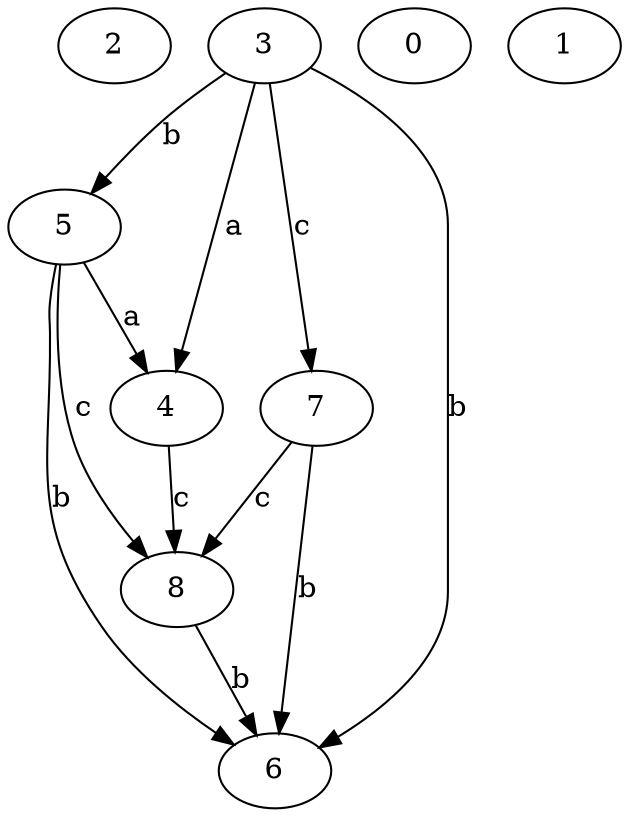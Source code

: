 strict digraph  {
2;
3;
0;
1;
4;
5;
6;
7;
8;
3 -> 4  [label=a];
3 -> 5  [label=b];
3 -> 6  [label=b];
3 -> 7  [label=c];
4 -> 8  [label=c];
5 -> 4  [label=a];
5 -> 6  [label=b];
5 -> 8  [label=c];
7 -> 6  [label=b];
7 -> 8  [label=c];
8 -> 6  [label=b];
}
